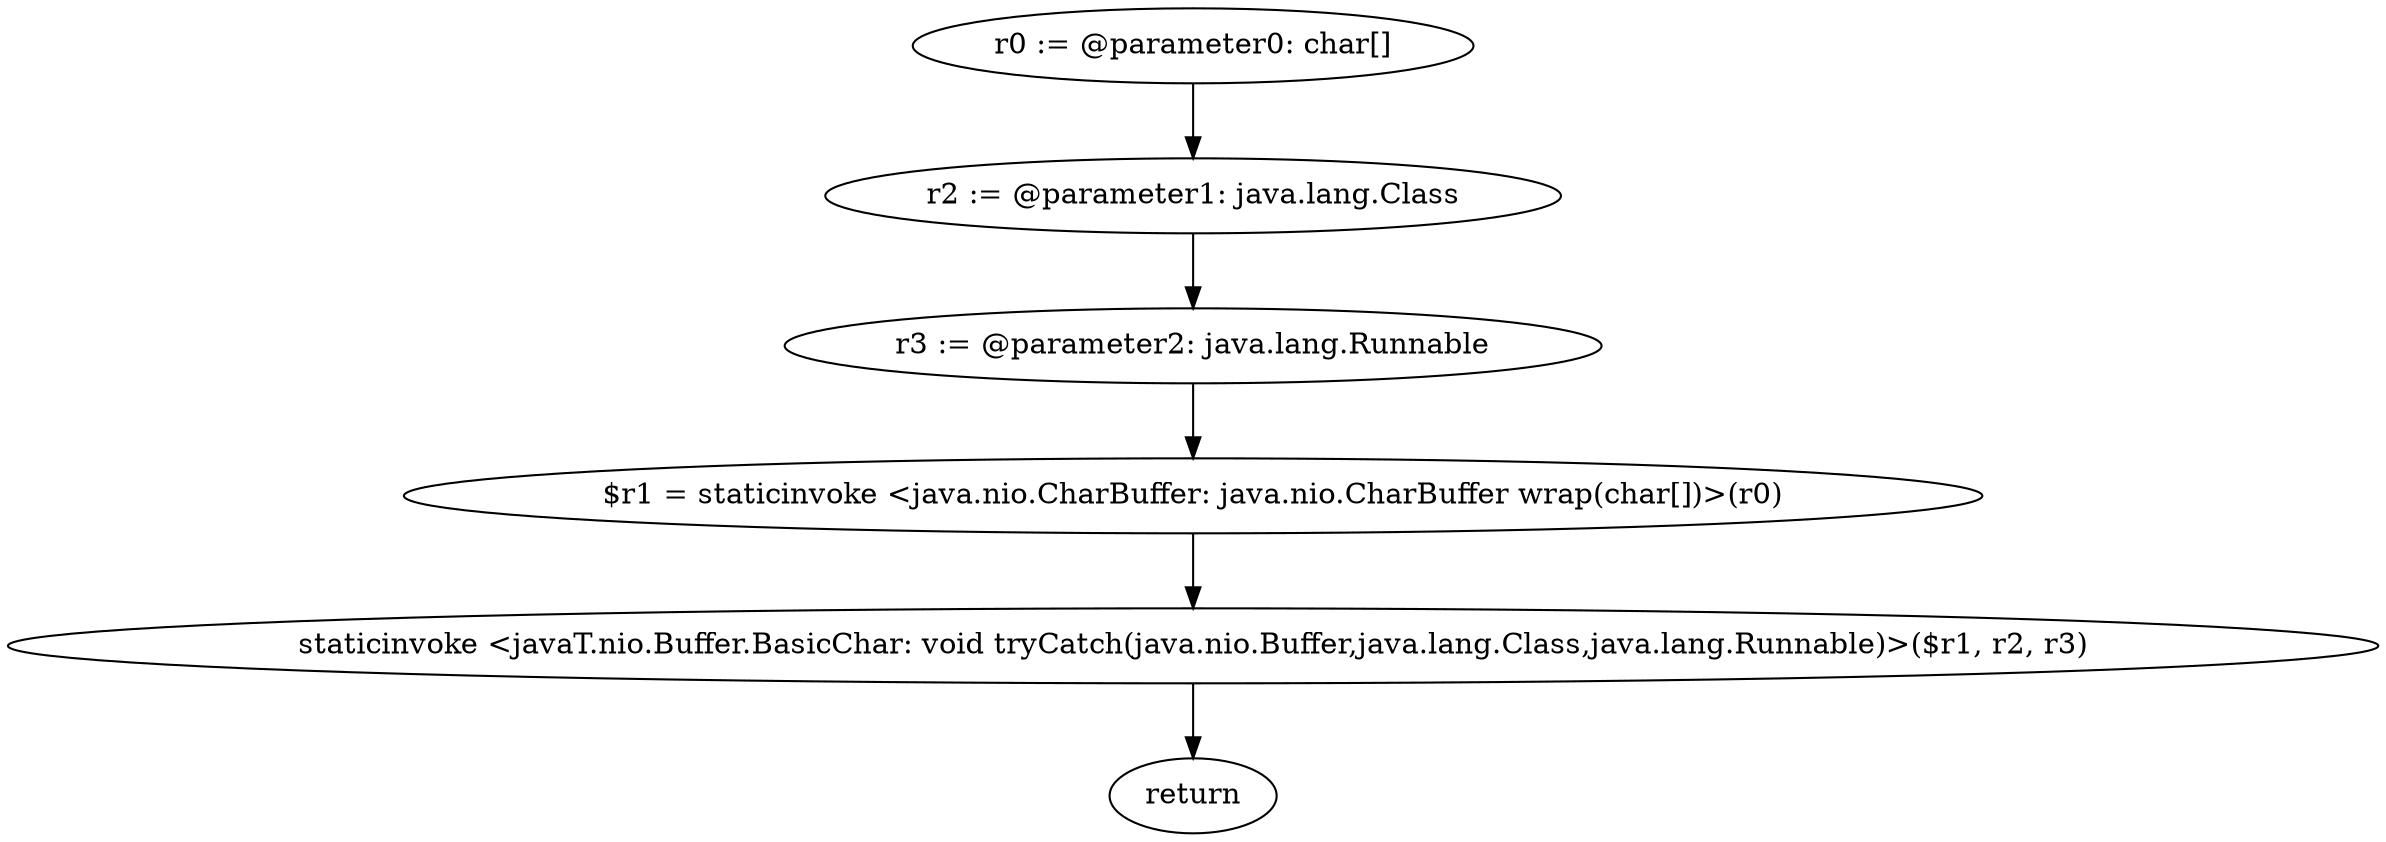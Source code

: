 digraph "unitGraph" {
    "r0 := @parameter0: char[]"
    "r2 := @parameter1: java.lang.Class"
    "r3 := @parameter2: java.lang.Runnable"
    "$r1 = staticinvoke <java.nio.CharBuffer: java.nio.CharBuffer wrap(char[])>(r0)"
    "staticinvoke <javaT.nio.Buffer.BasicChar: void tryCatch(java.nio.Buffer,java.lang.Class,java.lang.Runnable)>($r1, r2, r3)"
    "return"
    "r0 := @parameter0: char[]"->"r2 := @parameter1: java.lang.Class";
    "r2 := @parameter1: java.lang.Class"->"r3 := @parameter2: java.lang.Runnable";
    "r3 := @parameter2: java.lang.Runnable"->"$r1 = staticinvoke <java.nio.CharBuffer: java.nio.CharBuffer wrap(char[])>(r0)";
    "$r1 = staticinvoke <java.nio.CharBuffer: java.nio.CharBuffer wrap(char[])>(r0)"->"staticinvoke <javaT.nio.Buffer.BasicChar: void tryCatch(java.nio.Buffer,java.lang.Class,java.lang.Runnable)>($r1, r2, r3)";
    "staticinvoke <javaT.nio.Buffer.BasicChar: void tryCatch(java.nio.Buffer,java.lang.Class,java.lang.Runnable)>($r1, r2, r3)"->"return";
}
